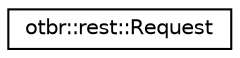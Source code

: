 digraph "Graphical Class Hierarchy"
{
  edge [fontname="Helvetica",fontsize="10",labelfontname="Helvetica",labelfontsize="10"];
  node [fontname="Helvetica",fontsize="10",shape=record];
  rankdir="LR";
  Node0 [label="otbr::rest::Request",height=0.2,width=0.4,color="black", fillcolor="white", style="filled",URL="$da/df0/classotbr_1_1rest_1_1Request.html",tooltip="This class implements an instance to host services used by border router. "];
}
